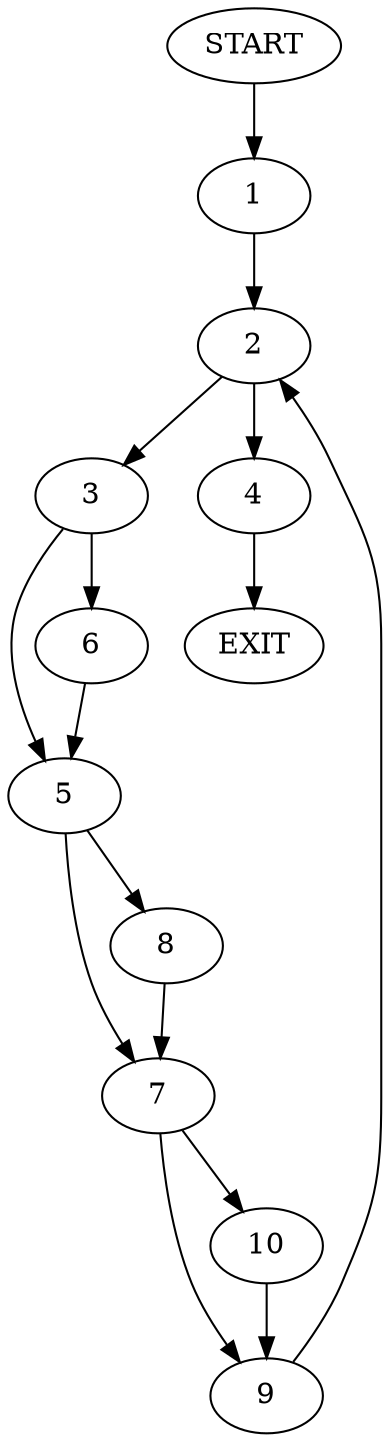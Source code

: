 digraph {
0 [label="START"]
11 [label="EXIT"]
0 -> 1
1 -> 2
2 -> 3
2 -> 4
3 -> 5
3 -> 6
4 -> 11
5 -> 7
5 -> 8
6 -> 5
7 -> 9
7 -> 10
8 -> 7
9 -> 2
10 -> 9
}
